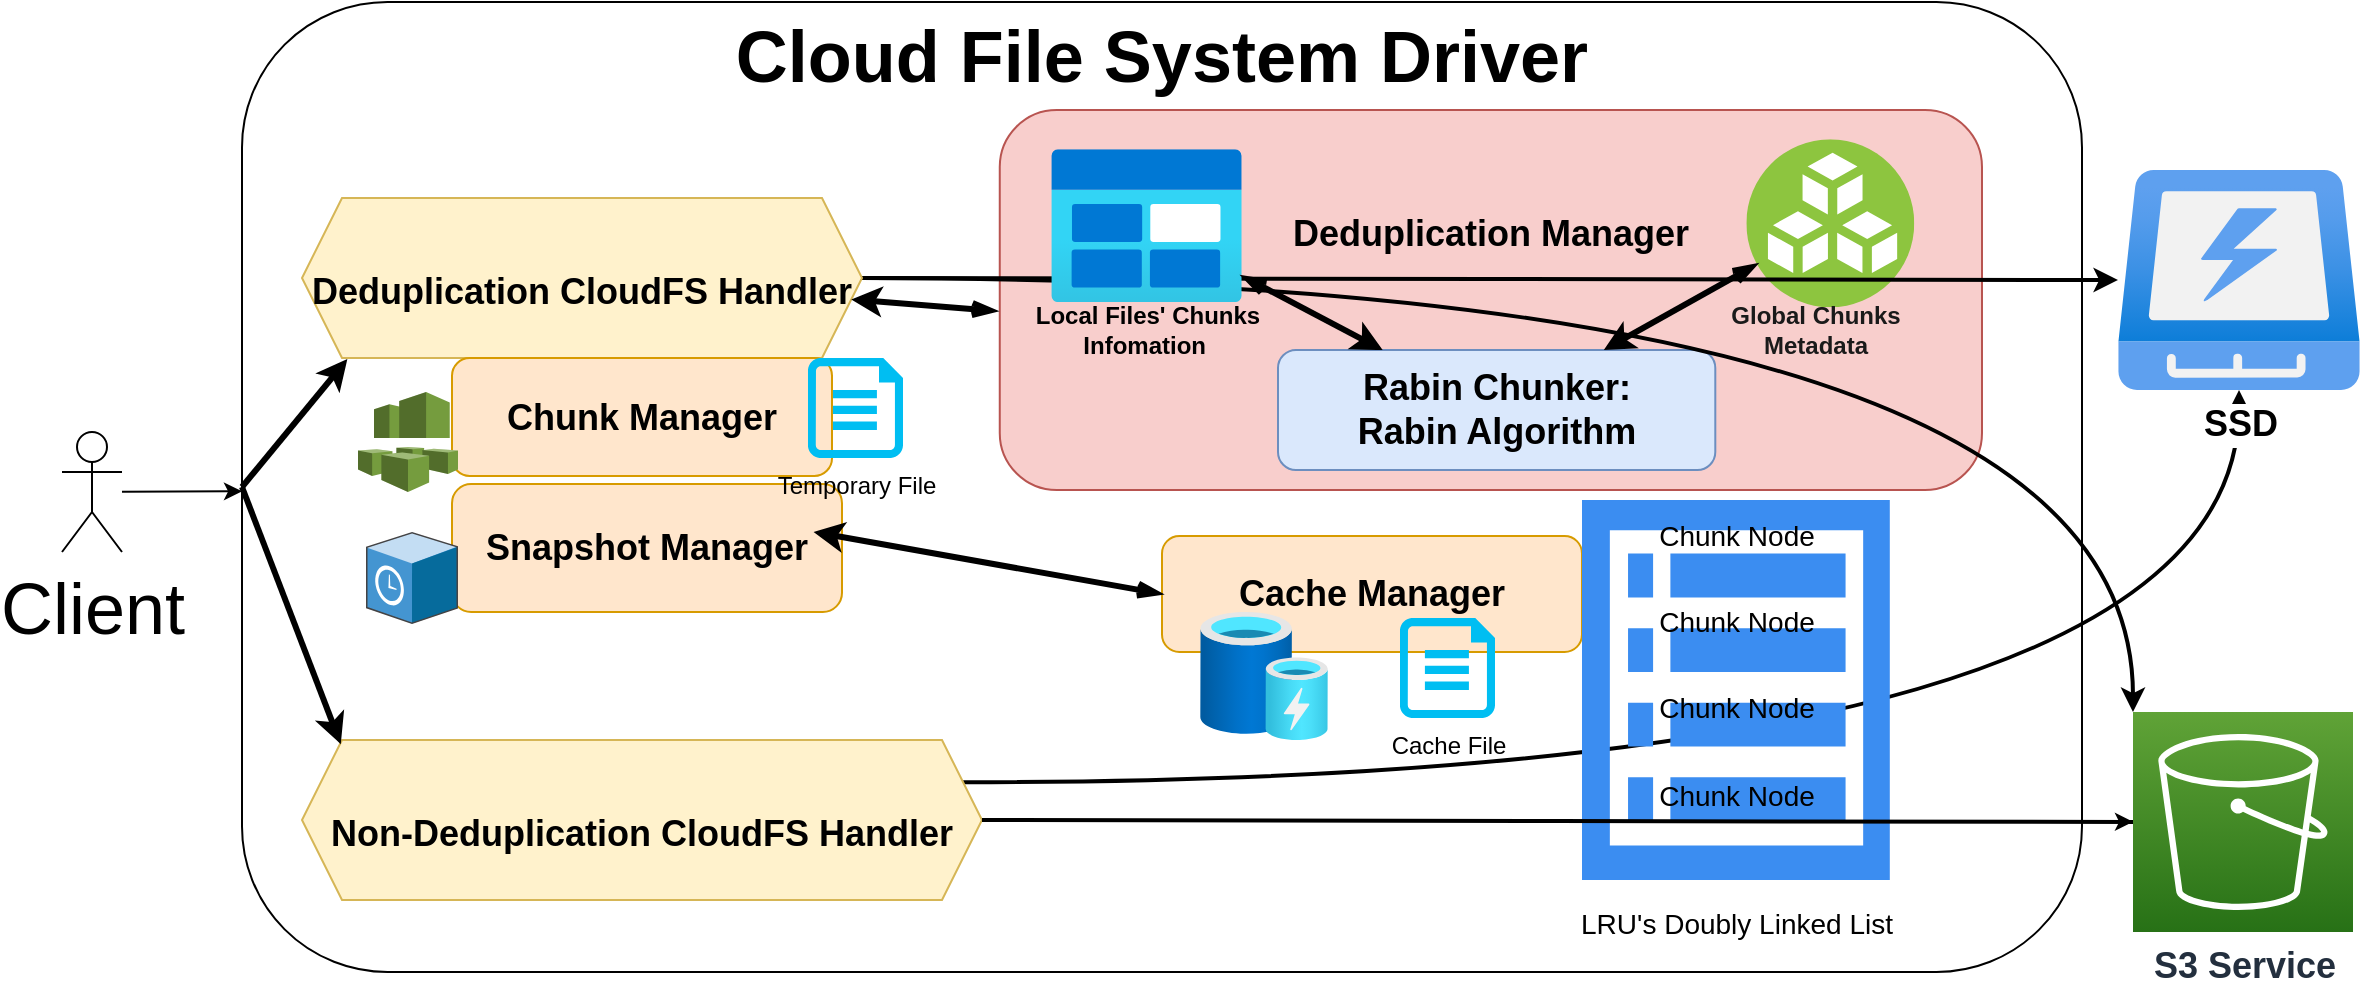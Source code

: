 <mxfile>
    <diagram id="_VBHkewYH_D-J4z-W8Vc" name="Page-1">
        <mxGraphModel dx="823" dy="1678" grid="0" gridSize="10" guides="1" tooltips="1" connect="1" arrows="1" fold="1" page="1" pageScale="1" pageWidth="850" pageHeight="1100" math="0" shadow="0">
            <root>
                <mxCell id="0"/>
                <mxCell id="1" parent="0"/>
                <mxCell id="32" style="edgeStyle=none;jumpSize=16;html=1;entryX=0;entryY=0.75;entryDx=0;entryDy=0;strokeWidth=3;fontSize=18;startArrow=classic;startFill=1;endArrow=openThin;endFill=0;" parent="1" source="6" target="16" edge="1">
                    <mxGeometry relative="1" as="geometry"/>
                </mxCell>
                <mxCell id="6" value="&lt;b&gt;&lt;font style=&quot;font-size: 36px;&quot;&gt;Cloud File System Driver&lt;br&gt;&lt;br&gt;&lt;br&gt;&lt;br&gt;&lt;br&gt;&lt;br&gt;&lt;br&gt;&lt;br&gt;&lt;br&gt;&lt;br&gt;&lt;br&gt;&lt;/font&gt;&lt;/b&gt;" style="rounded=1;whiteSpace=wrap;html=1;fontSize=18;" parent="1" vertex="1">
                    <mxGeometry x="310" y="230" width="920" height="485" as="geometry"/>
                </mxCell>
                <mxCell id="10" style="edgeStyle=none;html=1;fontSize=36;" parent="1" source="9" target="6" edge="1">
                    <mxGeometry relative="1" as="geometry"/>
                </mxCell>
                <mxCell id="9" value="Client" style="shape=umlActor;verticalLabelPosition=bottom;verticalAlign=top;html=1;outlineConnect=0;fontSize=36;" parent="1" vertex="1">
                    <mxGeometry x="220" y="445" width="30" height="60" as="geometry"/>
                </mxCell>
                <mxCell id="15" value="" style="group" parent="1" vertex="1" connectable="0">
                    <mxGeometry x="810" y="284" width="400" height="220" as="geometry"/>
                </mxCell>
                <mxCell id="2" value="&lt;font style=&quot;font-size: 18px;&quot;&gt;&lt;b&gt;Deduplication Manager&lt;br&gt;&lt;/b&gt;&lt;br&gt;&lt;br&gt;&lt;br&gt;&lt;/font&gt;" style="rounded=1;whiteSpace=wrap;html=1;container=0;fillColor=#f8cecc;strokeColor=#b85450;" parent="15" vertex="1">
                    <mxGeometry x="-121.12" width="491.12" height="190" as="geometry"/>
                </mxCell>
                <mxCell id="27" value="&lt;b&gt;Rabin Chunker: &lt;br&gt;Rabin Algorithm&lt;br&gt;&lt;/b&gt;" style="rounded=1;whiteSpace=wrap;html=1;fontSize=18;fillColor=#dae8fc;strokeColor=#6c8ebf;" parent="15" vertex="1">
                    <mxGeometry x="18" y="120" width="218.65" height="60" as="geometry"/>
                </mxCell>
                <mxCell id="5" value="" style="aspect=fixed;perimeter=ellipsePerimeter;html=1;align=center;shadow=0;dashed=0;fontColor=#4277BB;labelBackgroundColor=#ffffff;fontSize=12;spacingTop=3;image;image=img/lib/ibm/vpc/BlockStorage.svg;" parent="15" vertex="1">
                    <mxGeometry x="252.174" y="14.664" width="83.957" height="83.957" as="geometry"/>
                </mxCell>
                <mxCell id="30" style="edgeStyle=none;jumpSize=16;html=1;strokeWidth=3;fontSize=18;startArrow=classic;startFill=1;endArrow=openThin;endFill=0;" parent="15" source="27" target="5" edge="1">
                    <mxGeometry relative="1" as="geometry">
                        <mxPoint x="217.391" y="83.448" as="targetPoint"/>
                    </mxGeometry>
                </mxCell>
                <mxCell id="67" value="&lt;b style=&quot;border-color: var(--border-color);&quot;&gt;&lt;font color=&quot;#1a1a1a&quot;&gt;Global Chunks Metadata&lt;/font&gt;&lt;/b&gt;" style="text;html=1;strokeColor=none;fillColor=none;align=center;verticalAlign=middle;whiteSpace=wrap;rounded=0;labelBackgroundColor=none;" vertex="1" parent="15">
                    <mxGeometry x="232" y="95" width="110" height="30" as="geometry"/>
                </mxCell>
                <mxCell id="60" style="edgeStyle=orthogonalEdgeStyle;html=1;strokeWidth=2;curved=1;" edge="1" parent="1" source="16" target="18">
                    <mxGeometry relative="1" as="geometry"/>
                </mxCell>
                <mxCell id="61" style="edgeStyle=orthogonalEdgeStyle;html=1;entryX=0;entryY=0;entryDx=0;entryDy=0;entryPerimeter=0;curved=1;strokeWidth=2;" edge="1" parent="1" source="16" target="24">
                    <mxGeometry relative="1" as="geometry"/>
                </mxCell>
                <mxCell id="16" value="&lt;font style=&quot;font-size: 18px;&quot;&gt;&lt;b&gt;Deduplication CloudFS Handler&lt;/b&gt;&lt;/font&gt;" style="shape=hexagon;perimeter=hexagonPerimeter2;whiteSpace=wrap;html=1;fixedSize=1;fontSize=36;fillColor=#fff2cc;strokeColor=#d6b656;" parent="1" vertex="1">
                    <mxGeometry x="340" y="328" width="280" height="80" as="geometry"/>
                </mxCell>
                <mxCell id="25" style="edgeStyle=orthogonalEdgeStyle;html=1;fontSize=18;curved=1;startArrow=none;exitX=1;exitY=0.25;exitDx=0;exitDy=0;strokeWidth=2;" parent="1" source="17" target="18" edge="1">
                    <mxGeometry relative="1" as="geometry"/>
                </mxCell>
                <mxCell id="26" style="edgeStyle=none;html=1;fontSize=18;" parent="1" source="17" target="24" edge="1">
                    <mxGeometry relative="1" as="geometry"/>
                </mxCell>
                <mxCell id="17" value="&lt;font style=&quot;font-size: 18px;&quot;&gt;&lt;b&gt;Non-Deduplication CloudFS Handler&lt;/b&gt;&lt;/font&gt;" style="shape=hexagon;perimeter=hexagonPerimeter2;whiteSpace=wrap;html=1;fixedSize=1;fontSize=36;fillColor=#fff2cc;strokeColor=#d6b656;" parent="1" vertex="1">
                    <mxGeometry x="340" y="599" width="340" height="80" as="geometry"/>
                </mxCell>
                <mxCell id="18" value="&lt;b&gt;&lt;font style=&quot;font-size: 18px;&quot;&gt;SSD&lt;/font&gt;&lt;/b&gt;" style="aspect=fixed;html=1;points=[];align=center;image;fontSize=12;image=img/lib/azure2/general/SSD.svg;" parent="1" vertex="1">
                    <mxGeometry x="1248" y="314" width="121" height="110" as="geometry"/>
                </mxCell>
                <mxCell id="29" style="html=1;fontSize=18;endArrow=openThin;endFill=0;startArrow=classic;startFill=1;jumpSize=16;strokeWidth=3;entryX=-0.003;entryY=0.529;entryDx=0;entryDy=0;entryPerimeter=0;" parent="1" source="16" target="2" edge="1">
                    <mxGeometry relative="1" as="geometry"/>
                </mxCell>
                <mxCell id="28" value="&lt;b&gt;Chunk Manager&lt;/b&gt;" style="rounded=1;whiteSpace=wrap;html=1;fontSize=18;fillColor=#ffe6cc;strokeColor=#d79b00;" parent="1" vertex="1">
                    <mxGeometry x="415" y="408" width="190" height="59" as="geometry"/>
                </mxCell>
                <mxCell id="34" style="edgeStyle=none;jumpSize=16;html=1;entryX=0;entryY=0.5;entryDx=0;entryDy=0;strokeWidth=3;fontSize=18;startArrow=classic;startFill=1;endArrow=none;endFill=0;exitX=0.081;exitY=1.007;exitDx=0;exitDy=0;exitPerimeter=0;" parent="1" source="16" target="6" edge="1">
                    <mxGeometry relative="1" as="geometry"/>
                </mxCell>
                <mxCell id="35" style="edgeStyle=none;jumpSize=16;html=1;strokeWidth=3;fontSize=18;startArrow=classic;startFill=1;endArrow=none;endFill=0;exitX=0.057;exitY=0.026;exitDx=0;exitDy=0;exitPerimeter=0;entryX=0;entryY=0.5;entryDx=0;entryDy=0;" parent="1" source="17" target="6" edge="1">
                    <mxGeometry relative="1" as="geometry">
                        <mxPoint x="372.68" y="495.56" as="sourcePoint"/>
                        <mxPoint x="310" y="535" as="targetPoint"/>
                    </mxGeometry>
                </mxCell>
                <mxCell id="36" value="&lt;b&gt;Snapshot Manager&lt;/b&gt;" style="rounded=1;whiteSpace=wrap;html=1;fontSize=18;fillColor=#ffe6cc;strokeColor=#d79b00;" parent="1" vertex="1">
                    <mxGeometry x="415" y="471" width="195" height="64" as="geometry"/>
                </mxCell>
                <mxCell id="37" value="&lt;b&gt;Cache Manager&lt;/b&gt;" style="rounded=1;whiteSpace=wrap;html=1;fontSize=18;fillColor=#ffe6cc;strokeColor=#d79b00;" parent="1" vertex="1">
                    <mxGeometry x="770" y="497" width="210" height="58" as="geometry"/>
                </mxCell>
                <mxCell id="38" value="&lt;font style=&quot;font-size: 14px;&quot;&gt;Chunk Node&lt;br&gt;&lt;span style=&quot;border-color: var(--border-color);&quot;&gt;&lt;br&gt;Chunk Node&lt;br&gt;&lt;/span&gt;&lt;span style=&quot;border-color: var(--border-color);&quot;&gt;&lt;br&gt;Chunk Node&lt;br&gt;&lt;/span&gt;&lt;span style=&quot;border-color: var(--border-color);&quot;&gt;&lt;br&gt;Chunk Node&lt;br&gt;&lt;/span&gt;&lt;br&gt;&lt;br&gt;LRU's Doubly Linked List&lt;/font&gt;" style="sketch=0;html=1;aspect=fixed;strokeColor=none;shadow=0;align=center;verticalAlign=top;fillColor=#3B8DF1;shape=mxgraph.gcp2.view_list;fontSize=18;" parent="1" vertex="1">
                    <mxGeometry x="980" y="479" width="153.9" height="190" as="geometry"/>
                </mxCell>
                <mxCell id="3" value="" style="aspect=fixed;html=1;points=[];align=center;image;fontSize=12;image=img/lib/azure2/general/Blob_Block.svg;" parent="1" vertex="1">
                    <mxGeometry x="714.539" y="303.664" width="95.457" height="76.37" as="geometry"/>
                </mxCell>
                <mxCell id="31" style="edgeStyle=none;jumpSize=16;html=1;strokeWidth=3;fontSize=18;startArrow=classic;startFill=1;endArrow=openThin;endFill=0;" parent="1" source="27" target="3" edge="1">
                    <mxGeometry relative="1" as="geometry"/>
                </mxCell>
                <mxCell id="46" style="html=1;fontSize=18;endArrow=openThin;endFill=0;startArrow=classic;startFill=1;jumpSize=16;strokeWidth=3;entryX=0;entryY=0.5;entryDx=0;entryDy=0;" parent="1" target="37" edge="1">
                    <mxGeometry relative="1" as="geometry">
                        <mxPoint x="595.793" y="495" as="sourcePoint"/>
                        <mxPoint x="698.88" y="460.997" as="targetPoint"/>
                    </mxGeometry>
                </mxCell>
                <mxCell id="49" value="" style="outlineConnect=0;dashed=0;verticalLabelPosition=bottom;verticalAlign=top;align=center;html=1;shape=mxgraph.aws3.ec2_systems_manager;fillColor=#759C3E;gradientColor=none;fontSize=18;" parent="1" vertex="1">
                    <mxGeometry x="368" y="425" width="50" height="50" as="geometry"/>
                </mxCell>
                <mxCell id="50" value="" style="shadow=0;dashed=0;html=1;labelPosition=center;verticalLabelPosition=bottom;verticalAlign=top;align=center;outlineConnect=0;shape=mxgraph.veeam.3d.failover_protective_snapshot;fontSize=18;" parent="1" vertex="1">
                    <mxGeometry x="372" y="495" width="46" height="46" as="geometry"/>
                </mxCell>
                <mxCell id="51" value="" style="aspect=fixed;html=1;points=[];align=center;image;fontSize=12;image=img/lib/azure2/general/Cache.svg;" parent="1" vertex="1">
                    <mxGeometry x="789" y="535" width="64" height="64" as="geometry"/>
                </mxCell>
                <mxCell id="52" value="" style="edgeStyle=orthogonalEdgeStyle;html=1;fontSize=18;curved=1;startArrow=none;endArrow=none;strokeWidth=2;" parent="1" source="17" target="24" edge="1">
                    <mxGeometry relative="1" as="geometry">
                        <mxPoint x="680" y="639" as="sourcePoint"/>
                        <mxPoint x="1310.6" y="375" as="targetPoint"/>
                    </mxGeometry>
                </mxCell>
                <mxCell id="24" value="&lt;font style=&quot;font-size: 18px;&quot;&gt;&lt;b&gt;S3 Service&lt;/b&gt;&lt;/font&gt;" style="sketch=0;points=[[0,0,0],[0.25,0,0],[0.5,0,0],[0.75,0,0],[1,0,0],[0,1,0],[0.25,1,0],[0.5,1,0],[0.75,1,0],[1,1,0],[0,0.25,0],[0,0.5,0],[0,0.75,0],[1,0.25,0],[1,0.5,0],[1,0.75,0]];outlineConnect=0;fontColor=#232F3E;gradientColor=#60A337;gradientDirection=north;fillColor=#277116;strokeColor=#ffffff;dashed=0;verticalLabelPosition=bottom;verticalAlign=top;align=center;html=1;fontSize=12;fontStyle=0;aspect=fixed;shape=mxgraph.aws4.resourceIcon;resIcon=mxgraph.aws4.s3;" parent="1" vertex="1">
                    <mxGeometry x="1255.5" y="585" width="110" height="110" as="geometry"/>
                </mxCell>
                <mxCell id="53" value="Temporary File" style="verticalLabelPosition=bottom;html=1;verticalAlign=top;align=center;strokeColor=none;fillColor=#00BEF2;shape=mxgraph.azure.cloud_services_configuration_file;pointerEvents=1;" vertex="1" parent="1">
                    <mxGeometry x="593" y="408" width="47.5" height="50" as="geometry"/>
                </mxCell>
                <mxCell id="54" value="Cache File" style="verticalLabelPosition=bottom;html=1;verticalAlign=top;align=center;strokeColor=none;fillColor=#00BEF2;shape=mxgraph.azure.cloud_services_configuration_file;pointerEvents=1;" vertex="1" parent="1">
                    <mxGeometry x="889" y="538" width="47.5" height="50" as="geometry"/>
                </mxCell>
                <mxCell id="66" value="&lt;b style=&quot;border-color: var(--border-color);&quot;&gt;Local Files' Chunks Infomation&amp;nbsp;&lt;/b&gt;" style="text;html=1;strokeColor=none;fillColor=none;align=center;verticalAlign=middle;whiteSpace=wrap;rounded=0;labelBackgroundColor=none;" vertex="1" parent="1">
                    <mxGeometry x="686" y="380" width="154" height="28" as="geometry"/>
                </mxCell>
            </root>
        </mxGraphModel>
    </diagram>
</mxfile>